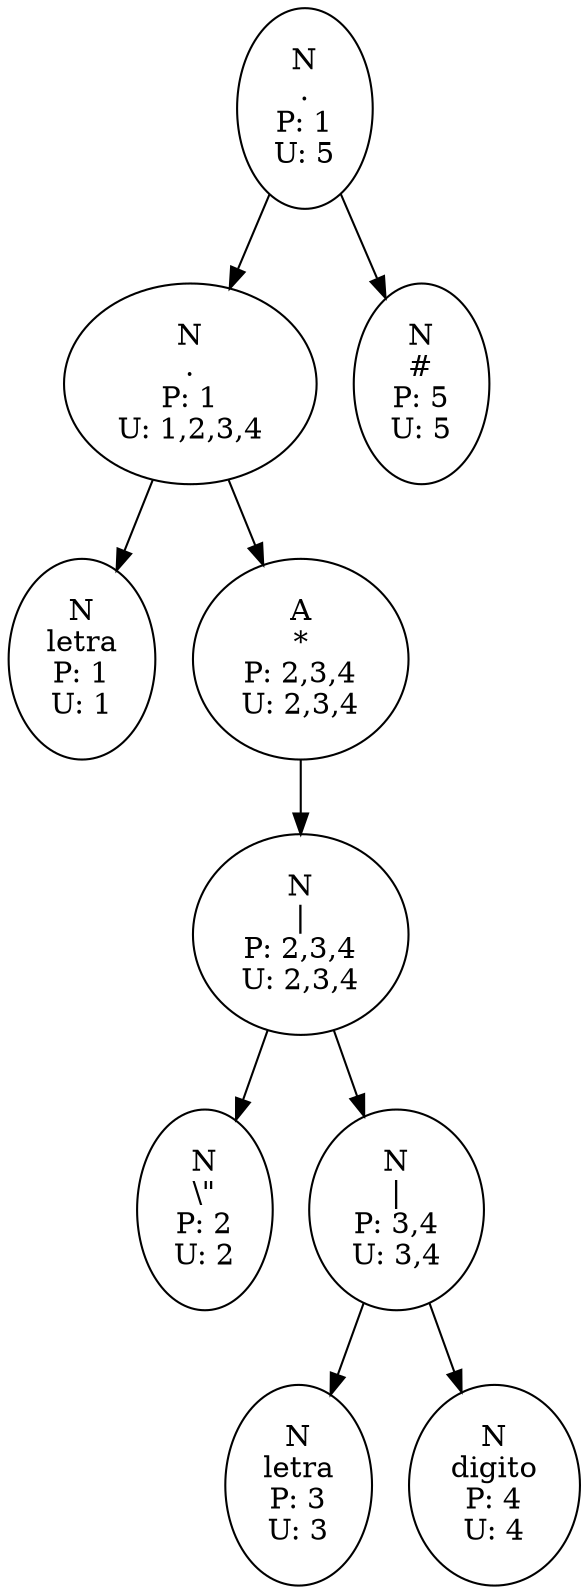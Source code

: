 digraph G{
N5->N1
N1->1
1[label="N
letra
P: 1
U: 1"];
N1[label="N
.
P: 1
U: 1,2,3,4"];
N1->N4
N4->N2
N2->2
2[label="N
\\\"
P: 2
U: 2"];
N2[label="N
|
P: 2,3,4
U: 2,3,4"];
N2->N3
N3->3
3[label="N
letra
P: 3
U: 3"];
N3[label="N
|
P: 3,4
U: 3,4"];
N3->4
4[label="N
digito
P: 4
U: 4"];
N4[label="A
*
P: 2,3,4
U: 2,3,4"];
N5[label="N
.
P: 1
U: 5"];
N5->5
5[label="N
#
P: 5
U: 5"];
}
